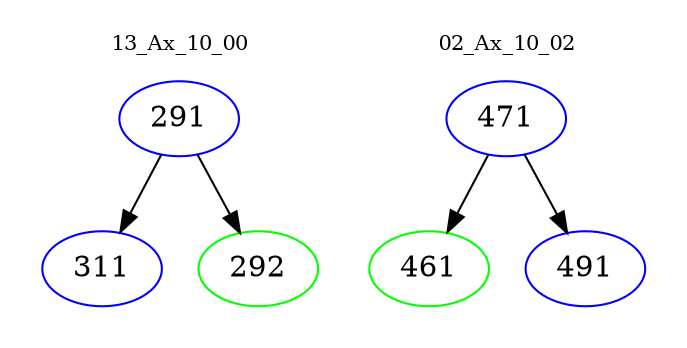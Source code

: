 digraph{
subgraph cluster_0 {
color = white
label = "13_Ax_10_00";
fontsize=10;
T0_291 [label="291", color="blue"]
T0_291 -> T0_311 [color="black"]
T0_311 [label="311", color="blue"]
T0_291 -> T0_292 [color="black"]
T0_292 [label="292", color="green"]
}
subgraph cluster_1 {
color = white
label = "02_Ax_10_02";
fontsize=10;
T1_471 [label="471", color="blue"]
T1_471 -> T1_461 [color="black"]
T1_461 [label="461", color="green"]
T1_471 -> T1_491 [color="black"]
T1_491 [label="491", color="blue"]
}
}
